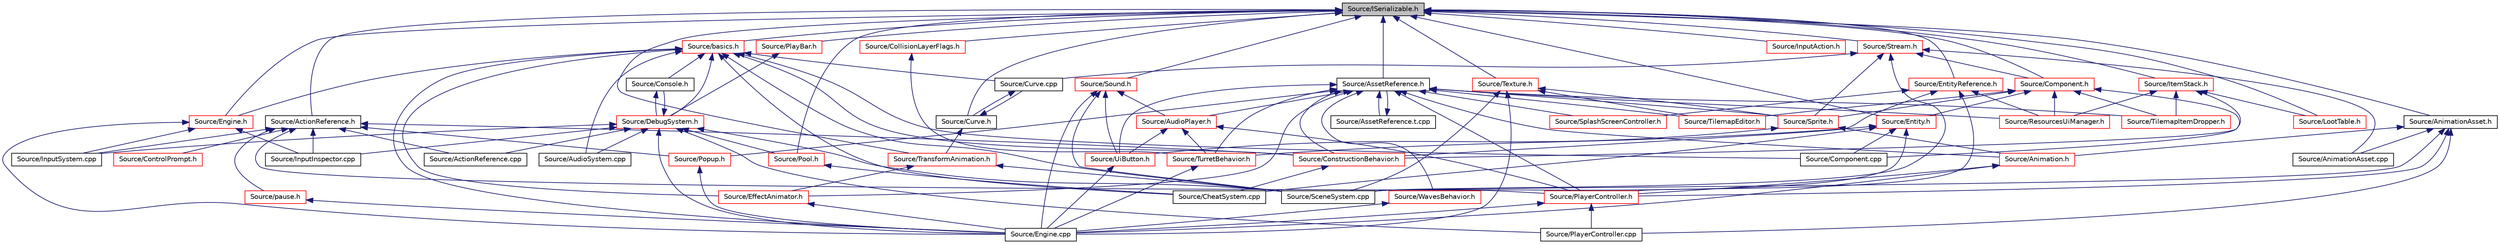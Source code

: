 digraph "Source/ISerializable.h"
{
 // LATEX_PDF_SIZE
  edge [fontname="Helvetica",fontsize="10",labelfontname="Helvetica",labelfontsize="10"];
  node [fontname="Helvetica",fontsize="10",shape=record];
  Node1 [label="Source/ISerializable.h",height=0.2,width=0.4,color="black", fillcolor="grey75", style="filled", fontcolor="black",tooltip="interface for all serializable objects"];
  Node1 -> Node2 [dir="back",color="midnightblue",fontsize="10",style="solid"];
  Node2 [label="Source/ActionReference.h",height=0.2,width=0.4,color="black", fillcolor="white", style="filled",URL="$ActionReference_8h.html",tooltip="a reference to an input Action"];
  Node2 -> Node3 [dir="back",color="midnightblue",fontsize="10",style="solid"];
  Node3 [label="Source/ActionReference.cpp",height=0.2,width=0.4,color="black", fillcolor="white", style="filled",URL="$ActionReference_8cpp.html",tooltip="a reference to an input Action"];
  Node2 -> Node4 [dir="back",color="midnightblue",fontsize="10",style="solid"];
  Node4 [label="Source/ConstructionBehavior.h",height=0.2,width=0.4,color="red", fillcolor="white", style="filled",URL="$ConstructionBehavior_8h.html",tooltip="handles the construction of towers and modification of terrain"];
  Node4 -> Node5 [dir="back",color="midnightblue",fontsize="10",style="solid"];
  Node5 [label="Source/CheatSystem.cpp",height=0.2,width=0.4,color="black", fillcolor="white", style="filled",URL="$CheatSystem_8cpp.html",tooltip="CheatSystem Class definition."];
  Node2 -> Node8 [dir="back",color="midnightblue",fontsize="10",style="solid"];
  Node8 [label="Source/ControlPrompt.h",height=0.2,width=0.4,color="red", fillcolor="white", style="filled",URL="$ControlPrompt_8h.html",tooltip="Displays a control prompt for an ActionReference."];
  Node2 -> Node13 [dir="back",color="midnightblue",fontsize="10",style="solid"];
  Node13 [label="Source/InputInspector.cpp",height=0.2,width=0.4,color="black", fillcolor="white", style="filled",URL="$InputInspector_8cpp.html",tooltip="Input system addition, holds Action and Debug info."];
  Node2 -> Node14 [dir="back",color="midnightblue",fontsize="10",style="solid"];
  Node14 [label="Source/InputSystem.cpp",height=0.2,width=0.4,color="black", fillcolor="white", style="filled",URL="$InputSystem_8cpp.html",tooltip="Input system, m_Handles key and mouse inputs."];
  Node2 -> Node15 [dir="back",color="midnightblue",fontsize="10",style="solid"];
  Node15 [label="Source/pause.h",height=0.2,width=0.4,color="red", fillcolor="white", style="filled",URL="$pause_8h.html",tooltip="component that pauses the game"];
  Node15 -> Node12 [dir="back",color="midnightblue",fontsize="10",style="solid"];
  Node12 [label="Source/Engine.cpp",height=0.2,width=0.4,color="black", fillcolor="white", style="filled",URL="$Engine_8cpp.html",tooltip="Engine class."];
  Node2 -> Node17 [dir="back",color="midnightblue",fontsize="10",style="solid"];
  Node17 [label="Source/PlayerController.h",height=0.2,width=0.4,color="red", fillcolor="white", style="filled",URL="$PlayerController_8h.html",tooltip="PlayerController Behaviour Class."];
  Node17 -> Node12 [dir="back",color="midnightblue",fontsize="10",style="solid"];
  Node17 -> Node18 [dir="back",color="midnightblue",fontsize="10",style="solid"];
  Node18 [label="Source/PlayerController.cpp",height=0.2,width=0.4,color="black", fillcolor="white", style="filled",URL="$PlayerController_8cpp.html",tooltip="PlayerController Behaviour Class."];
  Node2 -> Node19 [dir="back",color="midnightblue",fontsize="10",style="solid"];
  Node19 [label="Source/Popup.h",height=0.2,width=0.4,color="red", fillcolor="white", style="filled",URL="$Popup_8h.html",tooltip="A popup is a behavior that will show a popup when a button is pressed."];
  Node19 -> Node12 [dir="back",color="midnightblue",fontsize="10",style="solid"];
  Node1 -> Node21 [dir="back",color="midnightblue",fontsize="10",style="solid"];
  Node21 [label="Source/AnimationAsset.h",height=0.2,width=0.4,color="black", fillcolor="white", style="filled",URL="$AnimationAsset_8h.html",tooltip="Asset that contains information about a spritesheet animation."];
  Node21 -> Node22 [dir="back",color="midnightblue",fontsize="10",style="solid"];
  Node22 [label="Source/Animation.h",height=0.2,width=0.4,color="red", fillcolor="white", style="filled",URL="$Animation_8h.html",tooltip="animation component class"];
  Node22 -> Node12 [dir="back",color="midnightblue",fontsize="10",style="solid"];
  Node22 -> Node17 [dir="back",color="midnightblue",fontsize="10",style="solid"];
  Node21 -> Node26 [dir="back",color="midnightblue",fontsize="10",style="solid"];
  Node26 [label="Source/AnimationAsset.cpp",height=0.2,width=0.4,color="black", fillcolor="white", style="filled",URL="$AnimationAsset_8cpp.html",tooltip="Asset that contains information about a spritesheet animation."];
  Node21 -> Node18 [dir="back",color="midnightblue",fontsize="10",style="solid"];
  Node21 -> Node17 [dir="back",color="midnightblue",fontsize="10",style="solid"];
  Node21 -> Node27 [dir="back",color="midnightblue",fontsize="10",style="solid"];
  Node27 [label="Source/SceneSystem.cpp",height=0.2,width=0.4,color="black", fillcolor="white", style="filled",URL="$SceneSystem_8cpp.html",tooltip="handles the process of resetting and changing scenes"];
  Node1 -> Node28 [dir="back",color="midnightblue",fontsize="10",style="solid"];
  Node28 [label="Source/AssetReference.h",height=0.2,width=0.4,color="black", fillcolor="white", style="filled",URL="$AssetReference_8h.html",tooltip="a reference to an Asset"];
  Node28 -> Node22 [dir="back",color="midnightblue",fontsize="10",style="solid"];
  Node28 -> Node29 [dir="back",color="midnightblue",fontsize="10",style="solid"];
  Node29 [label="Source/AssetReference.t.cpp",height=0.2,width=0.4,color="black", fillcolor="white", style="filled",URL="$AssetReference_8t_8cpp.html",tooltip="a reference to an Asset"];
  Node29 -> Node28 [dir="back",color="midnightblue",fontsize="10",style="solid"];
  Node28 -> Node30 [dir="back",color="midnightblue",fontsize="10",style="solid"];
  Node30 [label="Source/AudioPlayer.h",height=0.2,width=0.4,color="red", fillcolor="white", style="filled",URL="$AudioPlayer_8h.html",tooltip="Component that plays audio."];
  Node30 -> Node17 [dir="back",color="midnightblue",fontsize="10",style="solid"];
  Node30 -> Node35 [dir="back",color="midnightblue",fontsize="10",style="solid"];
  Node35 [label="Source/TurretBehavior.h",height=0.2,width=0.4,color="red", fillcolor="white", style="filled",URL="$TurretBehavior_8h_source.html",tooltip=" "];
  Node35 -> Node12 [dir="back",color="midnightblue",fontsize="10",style="solid"];
  Node30 -> Node36 [dir="back",color="midnightblue",fontsize="10",style="solid"];
  Node36 [label="Source/UiButton.h",height=0.2,width=0.4,color="red", fillcolor="white", style="filled",URL="$UiButton_8h.html",tooltip="Ui Button that sends an event when clicked."];
  Node36 -> Node12 [dir="back",color="midnightblue",fontsize="10",style="solid"];
  Node28 -> Node4 [dir="back",color="midnightblue",fontsize="10",style="solid"];
  Node28 -> Node37 [dir="back",color="midnightblue",fontsize="10",style="solid"];
  Node37 [label="Source/EffectAnimator.h",height=0.2,width=0.4,color="red", fillcolor="white", style="filled",URL="$EffectAnimator_8h.html",tooltip="Component that animates a Transform's matrix."];
  Node37 -> Node12 [dir="back",color="midnightblue",fontsize="10",style="solid"];
  Node28 -> Node17 [dir="back",color="midnightblue",fontsize="10",style="solid"];
  Node28 -> Node19 [dir="back",color="midnightblue",fontsize="10",style="solid"];
  Node28 -> Node39 [dir="back",color="midnightblue",fontsize="10",style="solid"];
  Node39 [label="Source/ResourcesUiManager.h",height=0.2,width=0.4,color="red", fillcolor="white", style="filled",URL="$ResourcesUiManager_8h.html",tooltip="Component that manages the UI for displaying what resources a player currently has."];
  Node28 -> Node41 [dir="back",color="midnightblue",fontsize="10",style="solid"];
  Node41 [label="Source/SplashScreenController.h",height=0.2,width=0.4,color="red", fillcolor="white", style="filled",URL="$SplashScreenController_8h_source.html",tooltip=" "];
  Node28 -> Node42 [dir="back",color="midnightblue",fontsize="10",style="solid"];
  Node42 [label="Source/Sprite.h",height=0.2,width=0.4,color="red", fillcolor="white", style="filled",URL="$Sprite_8h_source.html",tooltip=" "];
  Node42 -> Node22 [dir="back",color="midnightblue",fontsize="10",style="solid"];
  Node42 -> Node36 [dir="back",color="midnightblue",fontsize="10",style="solid"];
  Node28 -> Node62 [dir="back",color="midnightblue",fontsize="10",style="solid"];
  Node62 [label="Source/TilemapEditor.h",height=0.2,width=0.4,color="red", fillcolor="white", style="filled",URL="$TilemapEditor_8h.html",tooltip="Component that allows direct editing of a Tilemap."];
  Node28 -> Node63 [dir="back",color="midnightblue",fontsize="10",style="solid"];
  Node63 [label="Source/TilemapItemDropper.h",height=0.2,width=0.4,color="red", fillcolor="white", style="filled",URL="$TilemapItemDropper_8h.html",tooltip="Drops an item whenever a tile is broken."];
  Node28 -> Node35 [dir="back",color="midnightblue",fontsize="10",style="solid"];
  Node28 -> Node36 [dir="back",color="midnightblue",fontsize="10",style="solid"];
  Node28 -> Node64 [dir="back",color="midnightblue",fontsize="10",style="solid"];
  Node64 [label="Source/WavesBehavior.h",height=0.2,width=0.4,color="red", fillcolor="white", style="filled",URL="$WavesBehavior_8h_source.html",tooltip=" "];
  Node64 -> Node12 [dir="back",color="midnightblue",fontsize="10",style="solid"];
  Node1 -> Node65 [dir="back",color="midnightblue",fontsize="10",style="solid"];
  Node65 [label="Source/basics.h",height=0.2,width=0.4,color="red", fillcolor="white", style="filled",URL="$basics_8h_source.html",tooltip=" "];
  Node65 -> Node66 [dir="back",color="midnightblue",fontsize="10",style="solid"];
  Node66 [label="Source/AudioSystem.cpp",height=0.2,width=0.4,color="black", fillcolor="white", style="filled",URL="$AudioSystem_8cpp.html",tooltip="System that implements FMOD and allows the loading and playing of audio."];
  Node65 -> Node5 [dir="back",color="midnightblue",fontsize="10",style="solid"];
  Node65 -> Node67 [dir="back",color="midnightblue",fontsize="10",style="solid"];
  Node67 [label="Source/Component.cpp",height=0.2,width=0.4,color="black", fillcolor="white", style="filled",URL="$Component_8cpp.html",tooltip="Virtual component header."];
  Node65 -> Node68 [dir="back",color="midnightblue",fontsize="10",style="solid"];
  Node68 [label="Source/Console.h",height=0.2,width=0.4,color="black", fillcolor="white", style="filled",URL="$Console_8h_source.html",tooltip=" "];
  Node68 -> Node69 [dir="back",color="midnightblue",fontsize="10",style="solid"];
  Node69 [label="Source/DebugSystem.h",height=0.2,width=0.4,color="red", fillcolor="white", style="filled",URL="$DebugSystem_8h_source.html",tooltip=" "];
  Node69 -> Node3 [dir="back",color="midnightblue",fontsize="10",style="solid"];
  Node69 -> Node66 [dir="back",color="midnightblue",fontsize="10",style="solid"];
  Node69 -> Node68 [dir="back",color="midnightblue",fontsize="10",style="solid"];
  Node69 -> Node12 [dir="back",color="midnightblue",fontsize="10",style="solid"];
  Node69 -> Node13 [dir="back",color="midnightblue",fontsize="10",style="solid"];
  Node69 -> Node14 [dir="back",color="midnightblue",fontsize="10",style="solid"];
  Node69 -> Node18 [dir="back",color="midnightblue",fontsize="10",style="solid"];
  Node69 -> Node113 [dir="back",color="midnightblue",fontsize="10",style="solid"];
  Node113 [label="Source/Pool.h",height=0.2,width=0.4,color="red", fillcolor="white", style="filled",URL="$Pool_8h.html",tooltip="Used for Pools like Time or Health."];
  Node113 -> Node5 [dir="back",color="midnightblue",fontsize="10",style="solid"];
  Node69 -> Node27 [dir="back",color="midnightblue",fontsize="10",style="solid"];
  Node65 -> Node4 [dir="back",color="midnightblue",fontsize="10",style="solid"];
  Node65 -> Node120 [dir="back",color="midnightblue",fontsize="10",style="solid"];
  Node120 [label="Source/Curve.cpp",height=0.2,width=0.4,color="black", fillcolor="white", style="filled",URL="$Curve_8cpp.html",tooltip="class for interpolating between sequences of values"];
  Node120 -> Node121 [dir="back",color="midnightblue",fontsize="10",style="solid"];
  Node121 [label="Source/Curve.h",height=0.2,width=0.4,color="black", fillcolor="white", style="filled",URL="$Curve_8h.html",tooltip="class for interpolating between sequences of values"];
  Node121 -> Node120 [dir="back",color="midnightblue",fontsize="10",style="solid"];
  Node121 -> Node122 [dir="back",color="midnightblue",fontsize="10",style="solid"];
  Node122 [label="Source/TransformAnimation.h",height=0.2,width=0.4,color="red", fillcolor="white", style="filled",URL="$TransformAnimation_8h.html",tooltip="Asset that animates a Transform with Curves."];
  Node122 -> Node37 [dir="back",color="midnightblue",fontsize="10",style="solid"];
  Node122 -> Node27 [dir="back",color="midnightblue",fontsize="10",style="solid"];
  Node65 -> Node69 [dir="back",color="midnightblue",fontsize="10",style="solid"];
  Node65 -> Node37 [dir="back",color="midnightblue",fontsize="10",style="solid"];
  Node65 -> Node12 [dir="back",color="midnightblue",fontsize="10",style="solid"];
  Node65 -> Node124 [dir="back",color="midnightblue",fontsize="10",style="solid"];
  Node124 [label="Source/Engine.h",height=0.2,width=0.4,color="red", fillcolor="white", style="filled",URL="$Engine_8h.html",tooltip="Engine class."];
  Node124 -> Node12 [dir="back",color="midnightblue",fontsize="10",style="solid"];
  Node124 -> Node13 [dir="back",color="midnightblue",fontsize="10",style="solid"];
  Node124 -> Node14 [dir="back",color="midnightblue",fontsize="10",style="solid"];
  Node65 -> Node27 [dir="back",color="midnightblue",fontsize="10",style="solid"];
  Node1 -> Node156 [dir="back",color="midnightblue",fontsize="10",style="solid"];
  Node156 [label="Source/CollisionLayerFlags.h",height=0.2,width=0.4,color="red", fillcolor="white", style="filled",URL="$CollisionLayerFlags_8h.html",tooltip="struct that determines which collision layers to interact with"];
  Node156 -> Node35 [dir="back",color="midnightblue",fontsize="10",style="solid"];
  Node1 -> Node159 [dir="back",color="midnightblue",fontsize="10",style="solid"];
  Node159 [label="Source/Component.h",height=0.2,width=0.4,color="red", fillcolor="white", style="filled",URL="$Component_8h.html",tooltip="Virtual component header."];
  Node159 -> Node67 [dir="back",color="midnightblue",fontsize="10",style="solid"];
  Node159 -> Node169 [dir="back",color="midnightblue",fontsize="10",style="solid"];
  Node169 [label="Source/Entity.h",height=0.2,width=0.4,color="red", fillcolor="white", style="filled",URL="$Entity_8h.html",tooltip="Entity class which holds Components."];
  Node169 -> Node5 [dir="back",color="midnightblue",fontsize="10",style="solid"];
  Node169 -> Node67 [dir="back",color="midnightblue",fontsize="10",style="solid"];
  Node169 -> Node27 [dir="back",color="midnightblue",fontsize="10",style="solid"];
  Node169 -> Node35 [dir="back",color="midnightblue",fontsize="10",style="solid"];
  Node159 -> Node39 [dir="back",color="midnightblue",fontsize="10",style="solid"];
  Node159 -> Node42 [dir="back",color="midnightblue",fontsize="10",style="solid"];
  Node159 -> Node62 [dir="back",color="midnightblue",fontsize="10",style="solid"];
  Node159 -> Node63 [dir="back",color="midnightblue",fontsize="10",style="solid"];
  Node1 -> Node121 [dir="back",color="midnightblue",fontsize="10",style="solid"];
  Node1 -> Node124 [dir="back",color="midnightblue",fontsize="10",style="solid"];
  Node1 -> Node169 [dir="back",color="midnightblue",fontsize="10",style="solid"];
  Node1 -> Node178 [dir="back",color="midnightblue",fontsize="10",style="solid"];
  Node178 [label="Source/EntityReference.h",height=0.2,width=0.4,color="red", fillcolor="white", style="filled",URL="$EntityReference_8h.html",tooltip="a reference to an Entity in the scene"];
  Node178 -> Node4 [dir="back",color="midnightblue",fontsize="10",style="solid"];
  Node178 -> Node17 [dir="back",color="midnightblue",fontsize="10",style="solid"];
  Node178 -> Node39 [dir="back",color="midnightblue",fontsize="10",style="solid"];
  Node178 -> Node41 [dir="back",color="midnightblue",fontsize="10",style="solid"];
  Node1 -> Node179 [dir="back",color="midnightblue",fontsize="10",style="solid"];
  Node179 [label="Source/InputAction.h",height=0.2,width=0.4,color="red", fillcolor="white", style="filled",URL="$InputAction_8h.html",tooltip="action class, used to track an action with dynamic input"];
  Node1 -> Node180 [dir="back",color="midnightblue",fontsize="10",style="solid"];
  Node180 [label="Source/ItemStack.h",height=0.2,width=0.4,color="red", fillcolor="white", style="filled",URL="$ItemStack_8h.html",tooltip="a stack of multiple items of the same type"];
  Node180 -> Node4 [dir="back",color="midnightblue",fontsize="10",style="solid"];
  Node180 -> Node181 [dir="back",color="midnightblue",fontsize="10",style="solid"];
  Node181 [label="Source/LootTable.h",height=0.2,width=0.4,color="red", fillcolor="white", style="filled",URL="$LootTable_8h.html",tooltip="class for dropping configurable loot"];
  Node180 -> Node39 [dir="back",color="midnightblue",fontsize="10",style="solid"];
  Node180 -> Node63 [dir="back",color="midnightblue",fontsize="10",style="solid"];
  Node1 -> Node181 [dir="back",color="midnightblue",fontsize="10",style="solid"];
  Node1 -> Node182 [dir="back",color="midnightblue",fontsize="10",style="solid"];
  Node182 [label="Source/PlayBar.h",height=0.2,width=0.4,color="red", fillcolor="white", style="filled",URL="$PlayBar_8h.html",tooltip="UI Bar that handles playing, pausing, and autosaves of the scene."];
  Node182 -> Node69 [dir="back",color="midnightblue",fontsize="10",style="solid"];
  Node1 -> Node113 [dir="back",color="midnightblue",fontsize="10",style="solid"];
  Node1 -> Node183 [dir="back",color="midnightblue",fontsize="10",style="solid"];
  Node183 [label="Source/Sound.h",height=0.2,width=0.4,color="red", fillcolor="white", style="filled",URL="$Sound_8h.html",tooltip="Wrapper class for FMOD sounds."];
  Node183 -> Node30 [dir="back",color="midnightblue",fontsize="10",style="solid"];
  Node183 -> Node12 [dir="back",color="midnightblue",fontsize="10",style="solid"];
  Node183 -> Node27 [dir="back",color="midnightblue",fontsize="10",style="solid"];
  Node183 -> Node36 [dir="back",color="midnightblue",fontsize="10",style="solid"];
  Node1 -> Node184 [dir="back",color="midnightblue",fontsize="10",style="solid"];
  Node184 [label="Source/Stream.h",height=0.2,width=0.4,color="red", fillcolor="white", style="filled",URL="$Stream_8h.html",tooltip="JSON File reading/writing."];
  Node184 -> Node26 [dir="back",color="midnightblue",fontsize="10",style="solid"];
  Node184 -> Node159 [dir="back",color="midnightblue",fontsize="10",style="solid"];
  Node184 -> Node120 [dir="back",color="midnightblue",fontsize="10",style="solid"];
  Node184 -> Node27 [dir="back",color="midnightblue",fontsize="10",style="solid"];
  Node184 -> Node42 [dir="back",color="midnightblue",fontsize="10",style="solid"];
  Node1 -> Node186 [dir="back",color="midnightblue",fontsize="10",style="solid"];
  Node186 [label="Source/Texture.h",height=0.2,width=0.4,color="red", fillcolor="white", style="filled",URL="$Texture_8h.html",tooltip="Header for the OpenGL texture wrapper."];
  Node186 -> Node12 [dir="back",color="midnightblue",fontsize="10",style="solid"];
  Node186 -> Node27 [dir="back",color="midnightblue",fontsize="10",style="solid"];
  Node186 -> Node42 [dir="back",color="midnightblue",fontsize="10",style="solid"];
  Node186 -> Node62 [dir="back",color="midnightblue",fontsize="10",style="solid"];
  Node1 -> Node122 [dir="back",color="midnightblue",fontsize="10",style="solid"];
}
